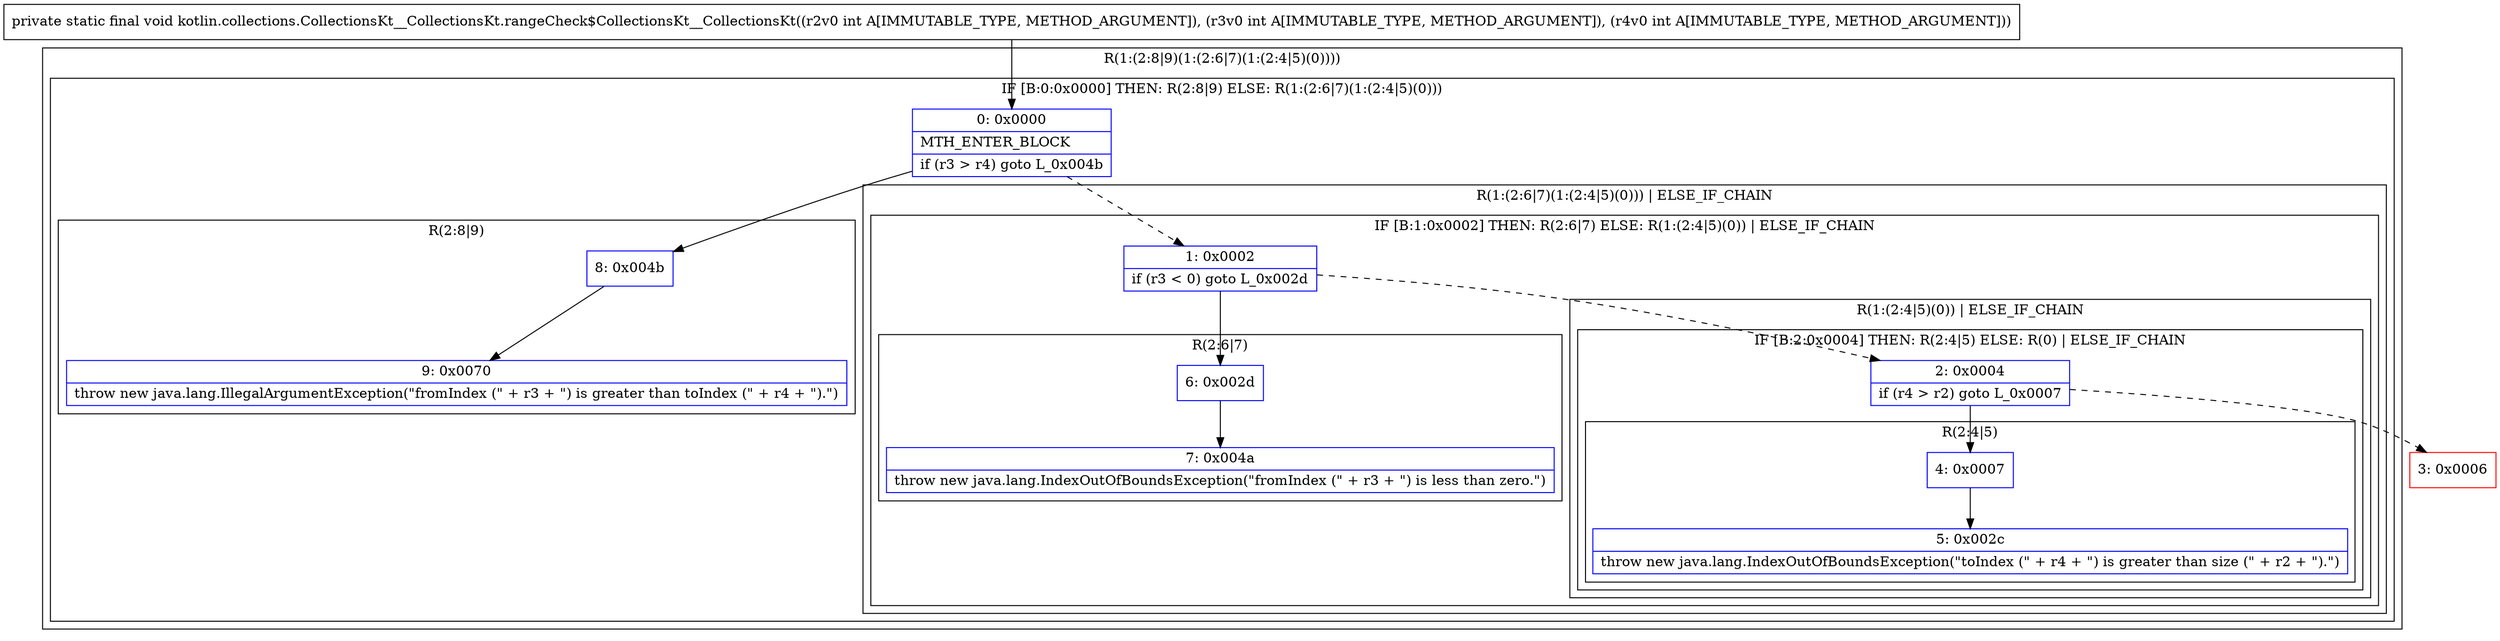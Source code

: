 digraph "CFG forkotlin.collections.CollectionsKt__CollectionsKt.rangeCheck$CollectionsKt__CollectionsKt(III)V" {
subgraph cluster_Region_1693140992 {
label = "R(1:(2:8|9)(1:(2:6|7)(1:(2:4|5)(0))))";
node [shape=record,color=blue];
subgraph cluster_IfRegion_117131633 {
label = "IF [B:0:0x0000] THEN: R(2:8|9) ELSE: R(1:(2:6|7)(1:(2:4|5)(0)))";
node [shape=record,color=blue];
Node_0 [shape=record,label="{0\:\ 0x0000|MTH_ENTER_BLOCK\l|if (r3 \> r4) goto L_0x004b\l}"];
subgraph cluster_Region_779516161 {
label = "R(2:8|9)";
node [shape=record,color=blue];
Node_8 [shape=record,label="{8\:\ 0x004b}"];
Node_9 [shape=record,label="{9\:\ 0x0070|throw new java.lang.IllegalArgumentException(\"fromIndex (\" + r3 + \") is greater than toIndex (\" + r4 + \").\")\l}"];
}
subgraph cluster_Region_538938074 {
label = "R(1:(2:6|7)(1:(2:4|5)(0))) | ELSE_IF_CHAIN\l";
node [shape=record,color=blue];
subgraph cluster_IfRegion_503999889 {
label = "IF [B:1:0x0002] THEN: R(2:6|7) ELSE: R(1:(2:4|5)(0)) | ELSE_IF_CHAIN\l";
node [shape=record,color=blue];
Node_1 [shape=record,label="{1\:\ 0x0002|if (r3 \< 0) goto L_0x002d\l}"];
subgraph cluster_Region_1122373600 {
label = "R(2:6|7)";
node [shape=record,color=blue];
Node_6 [shape=record,label="{6\:\ 0x002d}"];
Node_7 [shape=record,label="{7\:\ 0x004a|throw new java.lang.IndexOutOfBoundsException(\"fromIndex (\" + r3 + \") is less than zero.\")\l}"];
}
subgraph cluster_Region_1606801612 {
label = "R(1:(2:4|5)(0)) | ELSE_IF_CHAIN\l";
node [shape=record,color=blue];
subgraph cluster_IfRegion_55623860 {
label = "IF [B:2:0x0004] THEN: R(2:4|5) ELSE: R(0) | ELSE_IF_CHAIN\l";
node [shape=record,color=blue];
Node_2 [shape=record,label="{2\:\ 0x0004|if (r4 \> r2) goto L_0x0007\l}"];
subgraph cluster_Region_1325093802 {
label = "R(2:4|5)";
node [shape=record,color=blue];
Node_4 [shape=record,label="{4\:\ 0x0007}"];
Node_5 [shape=record,label="{5\:\ 0x002c|throw new java.lang.IndexOutOfBoundsException(\"toIndex (\" + r4 + \") is greater than size (\" + r2 + \").\")\l}"];
}
subgraph cluster_Region_1016122522 {
label = "R(0)";
node [shape=record,color=blue];
}
}
}
}
}
}
}
Node_3 [shape=record,color=red,label="{3\:\ 0x0006}"];
MethodNode[shape=record,label="{private static final void kotlin.collections.CollectionsKt__CollectionsKt.rangeCheck$CollectionsKt__CollectionsKt((r2v0 int A[IMMUTABLE_TYPE, METHOD_ARGUMENT]), (r3v0 int A[IMMUTABLE_TYPE, METHOD_ARGUMENT]), (r4v0 int A[IMMUTABLE_TYPE, METHOD_ARGUMENT])) }"];
MethodNode -> Node_0;
Node_0 -> Node_1[style=dashed];
Node_0 -> Node_8;
Node_8 -> Node_9;
Node_1 -> Node_2[style=dashed];
Node_1 -> Node_6;
Node_6 -> Node_7;
Node_2 -> Node_3[style=dashed];
Node_2 -> Node_4;
Node_4 -> Node_5;
}

